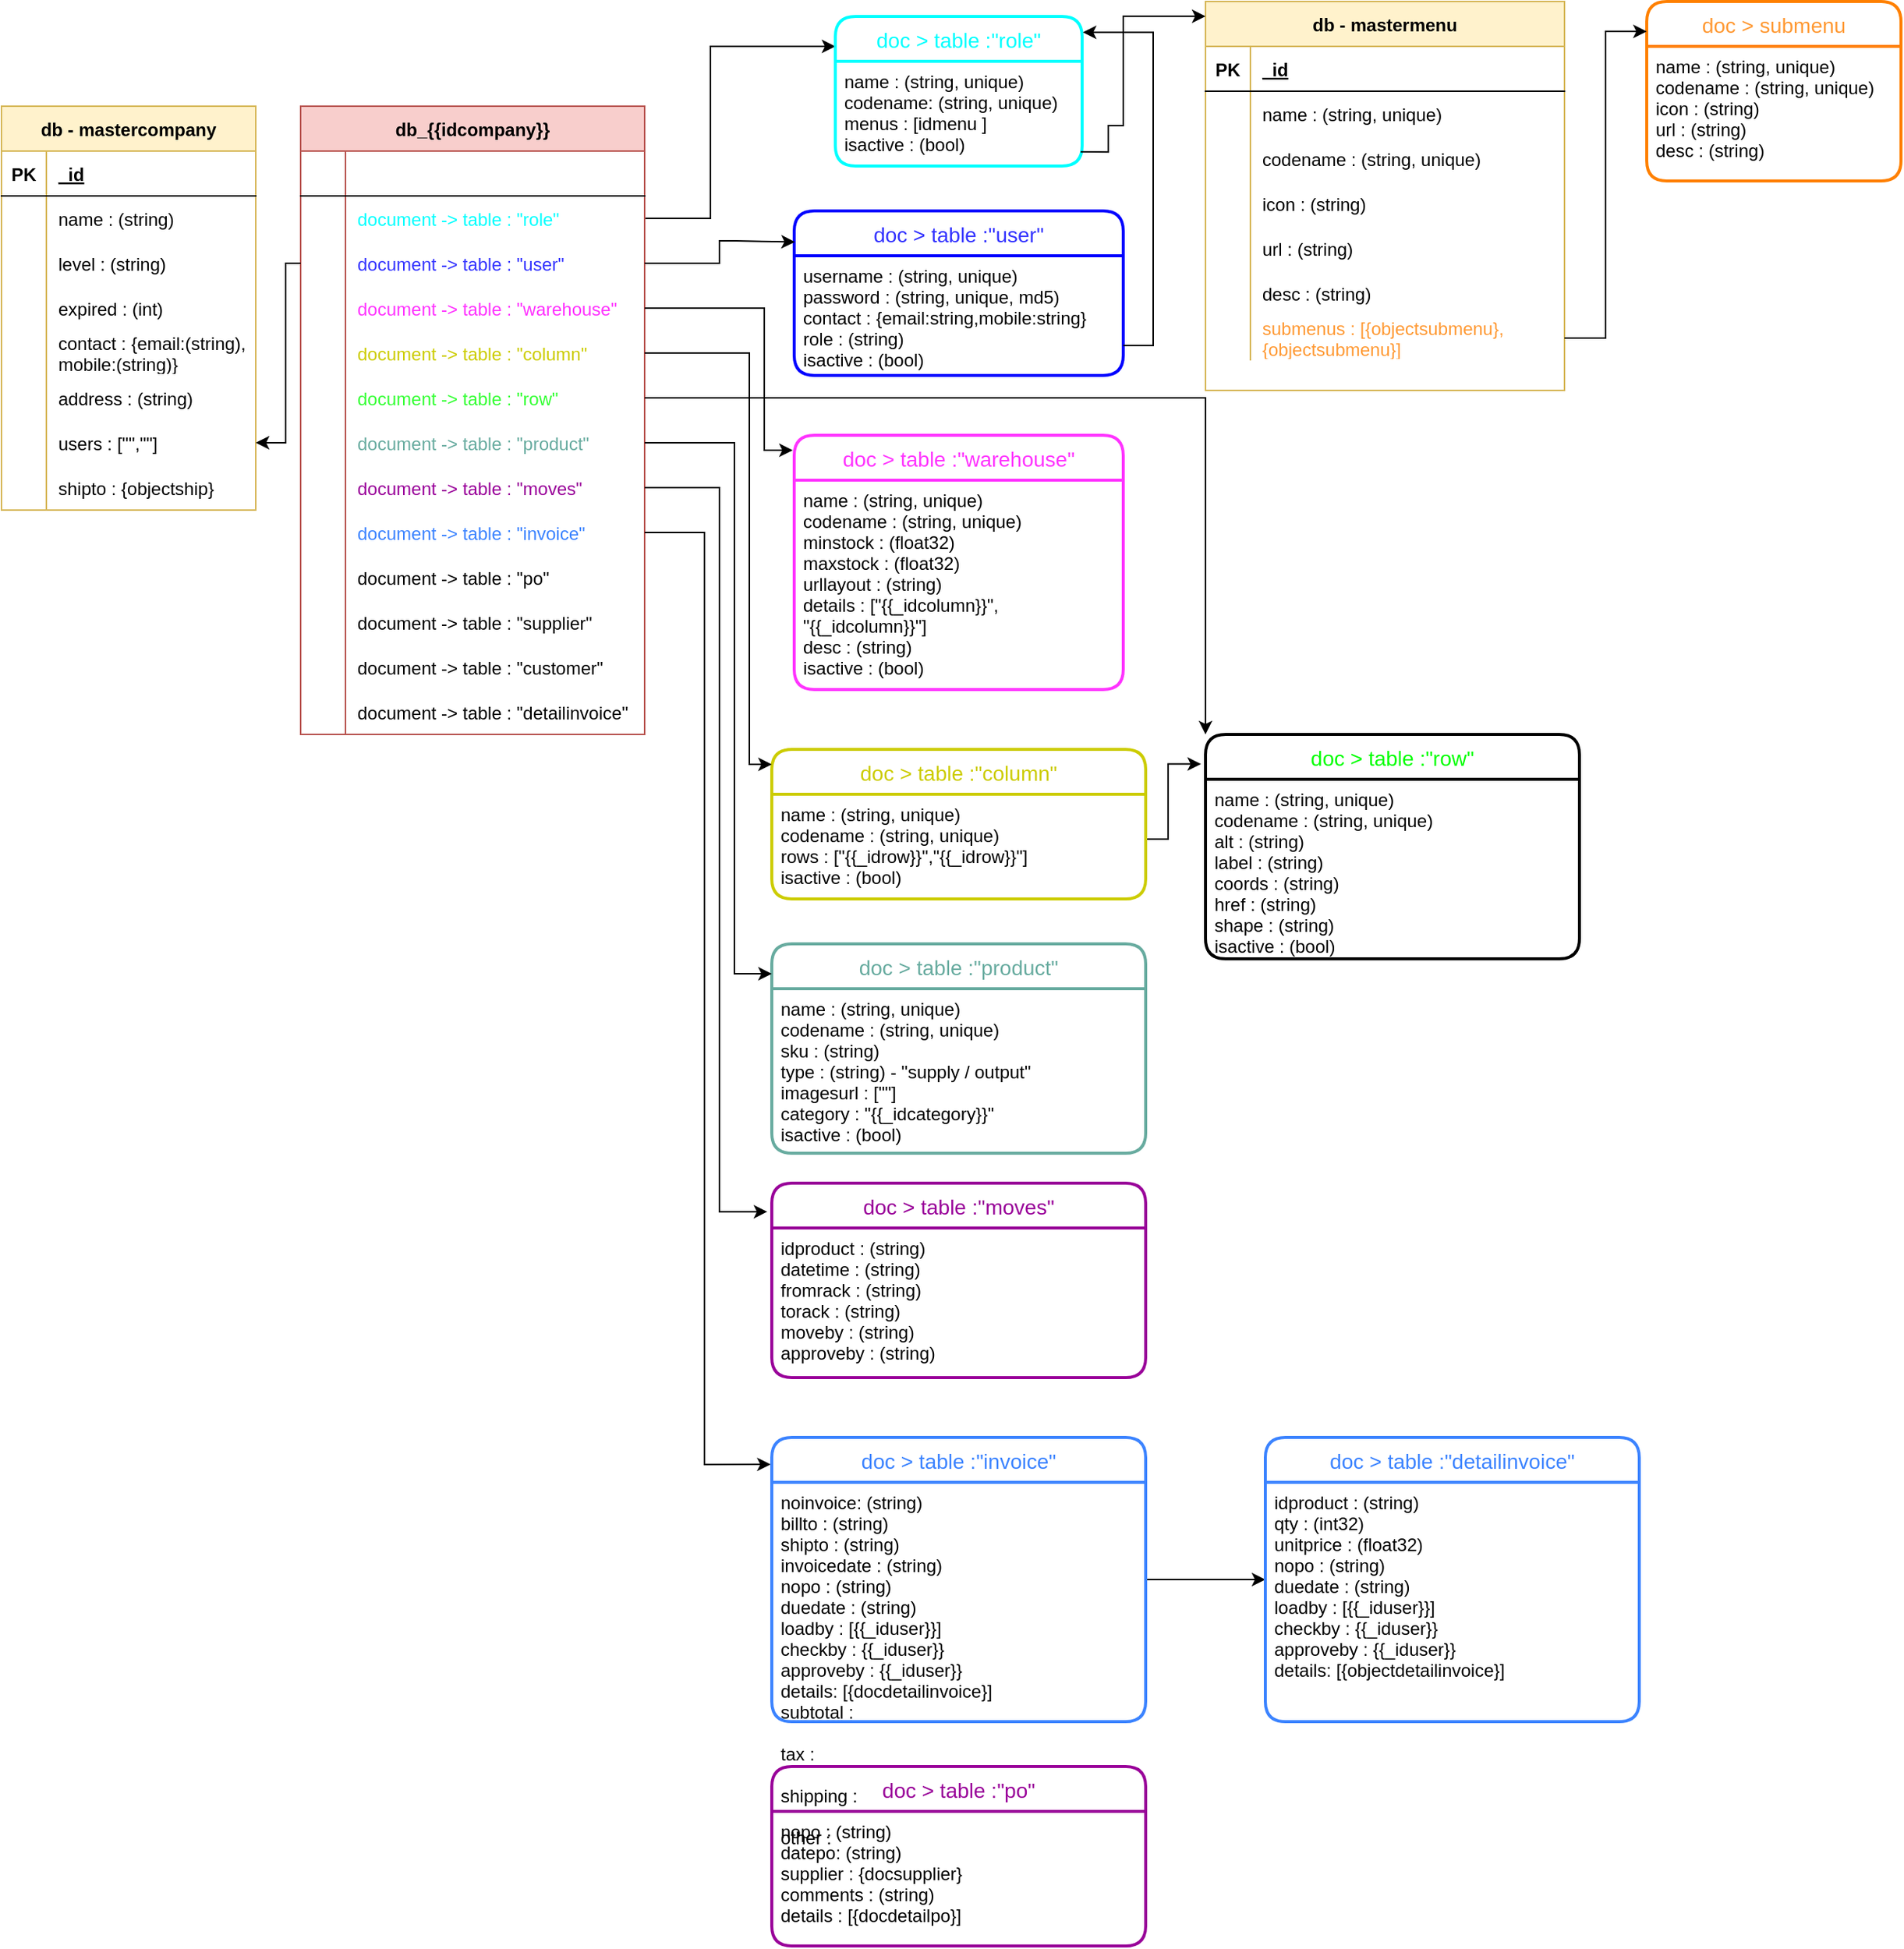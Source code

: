 <mxfile version="20.5.1" type="github">
  <diagram id="B4sp6tkjbq-qY0KO3aS_" name="Page-1">
    <mxGraphModel dx="526" dy="1362" grid="1" gridSize="10" guides="1" tooltips="1" connect="1" arrows="1" fold="1" page="1" pageScale="1" pageWidth="850" pageHeight="1100" math="0" shadow="0">
      <root>
        <mxCell id="0" />
        <mxCell id="1" parent="0" />
        <mxCell id="GO1e90xstaqXlvDwQSsc-14" value="db - mastercompany" style="shape=table;startSize=30;container=1;collapsible=1;childLayout=tableLayout;fixedRows=1;rowLines=0;fontStyle=1;align=center;resizeLast=1;fillColor=#fff2cc;strokeColor=#d6b656;" parent="1" vertex="1">
          <mxGeometry x="20" y="10" width="170" height="270" as="geometry" />
        </mxCell>
        <mxCell id="GO1e90xstaqXlvDwQSsc-15" value="" style="shape=tableRow;horizontal=0;startSize=0;swimlaneHead=0;swimlaneBody=0;fillColor=none;collapsible=0;dropTarget=0;points=[[0,0.5],[1,0.5]];portConstraint=eastwest;top=0;left=0;right=0;bottom=1;" parent="GO1e90xstaqXlvDwQSsc-14" vertex="1">
          <mxGeometry y="30" width="170" height="30" as="geometry" />
        </mxCell>
        <mxCell id="GO1e90xstaqXlvDwQSsc-16" value="PK" style="shape=partialRectangle;connectable=0;fillColor=none;top=0;left=0;bottom=0;right=0;fontStyle=1;overflow=hidden;" parent="GO1e90xstaqXlvDwQSsc-15" vertex="1">
          <mxGeometry width="30" height="30" as="geometry">
            <mxRectangle width="30" height="30" as="alternateBounds" />
          </mxGeometry>
        </mxCell>
        <mxCell id="GO1e90xstaqXlvDwQSsc-17" value="_id" style="shape=partialRectangle;connectable=0;fillColor=none;top=0;left=0;bottom=0;right=0;align=left;spacingLeft=6;fontStyle=5;overflow=hidden;" parent="GO1e90xstaqXlvDwQSsc-15" vertex="1">
          <mxGeometry x="30" width="140" height="30" as="geometry">
            <mxRectangle width="140" height="30" as="alternateBounds" />
          </mxGeometry>
        </mxCell>
        <mxCell id="GO1e90xstaqXlvDwQSsc-18" value="" style="shape=tableRow;horizontal=0;startSize=0;swimlaneHead=0;swimlaneBody=0;fillColor=none;collapsible=0;dropTarget=0;points=[[0,0.5],[1,0.5]];portConstraint=eastwest;top=0;left=0;right=0;bottom=0;" parent="GO1e90xstaqXlvDwQSsc-14" vertex="1">
          <mxGeometry y="60" width="170" height="30" as="geometry" />
        </mxCell>
        <mxCell id="GO1e90xstaqXlvDwQSsc-19" value="" style="shape=partialRectangle;connectable=0;fillColor=none;top=0;left=0;bottom=0;right=0;editable=1;overflow=hidden;" parent="GO1e90xstaqXlvDwQSsc-18" vertex="1">
          <mxGeometry width="30" height="30" as="geometry">
            <mxRectangle width="30" height="30" as="alternateBounds" />
          </mxGeometry>
        </mxCell>
        <mxCell id="GO1e90xstaqXlvDwQSsc-20" value="name : (string)" style="shape=partialRectangle;connectable=0;fillColor=none;top=0;left=0;bottom=0;right=0;align=left;spacingLeft=6;overflow=hidden;" parent="GO1e90xstaqXlvDwQSsc-18" vertex="1">
          <mxGeometry x="30" width="140" height="30" as="geometry">
            <mxRectangle width="140" height="30" as="alternateBounds" />
          </mxGeometry>
        </mxCell>
        <mxCell id="GO1e90xstaqXlvDwQSsc-21" value="" style="shape=tableRow;horizontal=0;startSize=0;swimlaneHead=0;swimlaneBody=0;fillColor=none;collapsible=0;dropTarget=0;points=[[0,0.5],[1,0.5]];portConstraint=eastwest;top=0;left=0;right=0;bottom=0;" parent="GO1e90xstaqXlvDwQSsc-14" vertex="1">
          <mxGeometry y="90" width="170" height="30" as="geometry" />
        </mxCell>
        <mxCell id="GO1e90xstaqXlvDwQSsc-22" value="" style="shape=partialRectangle;connectable=0;fillColor=none;top=0;left=0;bottom=0;right=0;editable=1;overflow=hidden;" parent="GO1e90xstaqXlvDwQSsc-21" vertex="1">
          <mxGeometry width="30" height="30" as="geometry">
            <mxRectangle width="30" height="30" as="alternateBounds" />
          </mxGeometry>
        </mxCell>
        <mxCell id="GO1e90xstaqXlvDwQSsc-23" value="level : (string)" style="shape=partialRectangle;connectable=0;fillColor=none;top=0;left=0;bottom=0;right=0;align=left;spacingLeft=6;overflow=hidden;" parent="GO1e90xstaqXlvDwQSsc-21" vertex="1">
          <mxGeometry x="30" width="140" height="30" as="geometry">
            <mxRectangle width="140" height="30" as="alternateBounds" />
          </mxGeometry>
        </mxCell>
        <mxCell id="GO1e90xstaqXlvDwQSsc-24" value="" style="shape=tableRow;horizontal=0;startSize=0;swimlaneHead=0;swimlaneBody=0;fillColor=none;collapsible=0;dropTarget=0;points=[[0,0.5],[1,0.5]];portConstraint=eastwest;top=0;left=0;right=0;bottom=0;" parent="GO1e90xstaqXlvDwQSsc-14" vertex="1">
          <mxGeometry y="120" width="170" height="30" as="geometry" />
        </mxCell>
        <mxCell id="GO1e90xstaqXlvDwQSsc-25" value="" style="shape=partialRectangle;connectable=0;fillColor=none;top=0;left=0;bottom=0;right=0;editable=1;overflow=hidden;" parent="GO1e90xstaqXlvDwQSsc-24" vertex="1">
          <mxGeometry width="30" height="30" as="geometry">
            <mxRectangle width="30" height="30" as="alternateBounds" />
          </mxGeometry>
        </mxCell>
        <mxCell id="GO1e90xstaqXlvDwQSsc-26" value="expired : (int)" style="shape=partialRectangle;connectable=0;fillColor=none;top=0;left=0;bottom=0;right=0;align=left;spacingLeft=6;overflow=hidden;" parent="GO1e90xstaqXlvDwQSsc-24" vertex="1">
          <mxGeometry x="30" width="140" height="30" as="geometry">
            <mxRectangle width="140" height="30" as="alternateBounds" />
          </mxGeometry>
        </mxCell>
        <mxCell id="GO1e90xstaqXlvDwQSsc-27" value="" style="shape=tableRow;horizontal=0;startSize=0;swimlaneHead=0;swimlaneBody=0;fillColor=none;collapsible=0;dropTarget=0;points=[[0,0.5],[1,0.5]];portConstraint=eastwest;top=0;left=0;right=0;bottom=0;" parent="GO1e90xstaqXlvDwQSsc-14" vertex="1">
          <mxGeometry y="150" width="170" height="30" as="geometry" />
        </mxCell>
        <mxCell id="GO1e90xstaqXlvDwQSsc-28" value="" style="shape=partialRectangle;connectable=0;fillColor=none;top=0;left=0;bottom=0;right=0;editable=1;overflow=hidden;" parent="GO1e90xstaqXlvDwQSsc-27" vertex="1">
          <mxGeometry width="30" height="30" as="geometry">
            <mxRectangle width="30" height="30" as="alternateBounds" />
          </mxGeometry>
        </mxCell>
        <mxCell id="GO1e90xstaqXlvDwQSsc-29" value="contact : {email:(string),&#xa;mobile:(string)}" style="shape=partialRectangle;connectable=0;fillColor=none;top=0;left=0;bottom=0;right=0;align=left;spacingLeft=6;overflow=hidden;" parent="GO1e90xstaqXlvDwQSsc-27" vertex="1">
          <mxGeometry x="30" width="140" height="30" as="geometry">
            <mxRectangle width="140" height="30" as="alternateBounds" />
          </mxGeometry>
        </mxCell>
        <mxCell id="GO1e90xstaqXlvDwQSsc-30" value="" style="shape=tableRow;horizontal=0;startSize=0;swimlaneHead=0;swimlaneBody=0;fillColor=none;collapsible=0;dropTarget=0;points=[[0,0.5],[1,0.5]];portConstraint=eastwest;top=0;left=0;right=0;bottom=0;" parent="GO1e90xstaqXlvDwQSsc-14" vertex="1">
          <mxGeometry y="180" width="170" height="30" as="geometry" />
        </mxCell>
        <mxCell id="GO1e90xstaqXlvDwQSsc-31" value="" style="shape=partialRectangle;connectable=0;fillColor=none;top=0;left=0;bottom=0;right=0;editable=1;overflow=hidden;" parent="GO1e90xstaqXlvDwQSsc-30" vertex="1">
          <mxGeometry width="30" height="30" as="geometry">
            <mxRectangle width="30" height="30" as="alternateBounds" />
          </mxGeometry>
        </mxCell>
        <mxCell id="GO1e90xstaqXlvDwQSsc-32" value="address : (string)" style="shape=partialRectangle;connectable=0;fillColor=none;top=0;left=0;bottom=0;right=0;align=left;spacingLeft=6;overflow=hidden;" parent="GO1e90xstaqXlvDwQSsc-30" vertex="1">
          <mxGeometry x="30" width="140" height="30" as="geometry">
            <mxRectangle width="140" height="30" as="alternateBounds" />
          </mxGeometry>
        </mxCell>
        <mxCell id="GO1e90xstaqXlvDwQSsc-33" value="" style="shape=tableRow;horizontal=0;startSize=0;swimlaneHead=0;swimlaneBody=0;fillColor=none;collapsible=0;dropTarget=0;points=[[0,0.5],[1,0.5]];portConstraint=eastwest;top=0;left=0;right=0;bottom=0;" parent="GO1e90xstaqXlvDwQSsc-14" vertex="1">
          <mxGeometry y="210" width="170" height="30" as="geometry" />
        </mxCell>
        <mxCell id="GO1e90xstaqXlvDwQSsc-34" value="" style="shape=partialRectangle;connectable=0;fillColor=none;top=0;left=0;bottom=0;right=0;editable=1;overflow=hidden;" parent="GO1e90xstaqXlvDwQSsc-33" vertex="1">
          <mxGeometry width="30" height="30" as="geometry">
            <mxRectangle width="30" height="30" as="alternateBounds" />
          </mxGeometry>
        </mxCell>
        <mxCell id="GO1e90xstaqXlvDwQSsc-35" value="users : [&quot;&quot;,&quot;&quot;]" style="shape=partialRectangle;connectable=0;fillColor=none;top=0;left=0;bottom=0;right=0;align=left;spacingLeft=6;overflow=hidden;" parent="GO1e90xstaqXlvDwQSsc-33" vertex="1">
          <mxGeometry x="30" width="140" height="30" as="geometry">
            <mxRectangle width="140" height="30" as="alternateBounds" />
          </mxGeometry>
        </mxCell>
        <mxCell id="huxQKb0KZZLIL76tW-9W-10" value="" style="shape=tableRow;horizontal=0;startSize=0;swimlaneHead=0;swimlaneBody=0;fillColor=none;collapsible=0;dropTarget=0;points=[[0,0.5],[1,0.5]];portConstraint=eastwest;top=0;left=0;right=0;bottom=0;" vertex="1" parent="GO1e90xstaqXlvDwQSsc-14">
          <mxGeometry y="240" width="170" height="30" as="geometry" />
        </mxCell>
        <mxCell id="huxQKb0KZZLIL76tW-9W-11" value="" style="shape=partialRectangle;connectable=0;fillColor=none;top=0;left=0;bottom=0;right=0;editable=1;overflow=hidden;" vertex="1" parent="huxQKb0KZZLIL76tW-9W-10">
          <mxGeometry width="30" height="30" as="geometry">
            <mxRectangle width="30" height="30" as="alternateBounds" />
          </mxGeometry>
        </mxCell>
        <mxCell id="huxQKb0KZZLIL76tW-9W-12" value="shipto : {objectship}" style="shape=partialRectangle;connectable=0;fillColor=none;top=0;left=0;bottom=0;right=0;align=left;spacingLeft=6;overflow=hidden;" vertex="1" parent="huxQKb0KZZLIL76tW-9W-10">
          <mxGeometry x="30" width="140" height="30" as="geometry">
            <mxRectangle width="140" height="30" as="alternateBounds" />
          </mxGeometry>
        </mxCell>
        <mxCell id="GO1e90xstaqXlvDwQSsc-232" style="edgeStyle=orthogonalEdgeStyle;rounded=0;orthogonalLoop=1;jettySize=auto;html=1;exitX=1;exitY=0.5;exitDx=0;exitDy=0;" parent="1" source="GO1e90xstaqXlvDwQSsc-40" target="GO1e90xstaqXlvDwQSsc-130" edge="1">
          <mxGeometry relative="1" as="geometry">
            <mxPoint x="530" y="-30" as="targetPoint" />
            <Array as="points">
              <mxPoint x="494" y="85" />
              <mxPoint x="494" y="-30" />
            </Array>
          </mxGeometry>
        </mxCell>
        <mxCell id="GO1e90xstaqXlvDwQSsc-36" value="db_{{idcompany}}" style="shape=table;startSize=30;container=1;collapsible=1;childLayout=tableLayout;fixedRows=1;rowLines=0;fontStyle=1;align=center;resizeLast=1;fillColor=#f8cecc;strokeColor=#b85450;" parent="1" vertex="1">
          <mxGeometry x="220" y="10" width="230" height="420" as="geometry" />
        </mxCell>
        <mxCell id="GO1e90xstaqXlvDwQSsc-37" value="" style="shape=tableRow;horizontal=0;startSize=0;swimlaneHead=0;swimlaneBody=0;fillColor=none;collapsible=0;dropTarget=0;points=[[0,0.5],[1,0.5]];portConstraint=eastwest;top=0;left=0;right=0;bottom=1;" parent="GO1e90xstaqXlvDwQSsc-36" vertex="1">
          <mxGeometry y="30" width="230" height="30" as="geometry" />
        </mxCell>
        <mxCell id="GO1e90xstaqXlvDwQSsc-38" value="" style="shape=partialRectangle;connectable=0;fillColor=none;top=0;left=0;bottom=0;right=0;fontStyle=1;overflow=hidden;" parent="GO1e90xstaqXlvDwQSsc-37" vertex="1">
          <mxGeometry width="30" height="30" as="geometry">
            <mxRectangle width="30" height="30" as="alternateBounds" />
          </mxGeometry>
        </mxCell>
        <mxCell id="GO1e90xstaqXlvDwQSsc-39" value="" style="shape=partialRectangle;connectable=0;fillColor=none;top=0;left=0;bottom=0;right=0;align=left;spacingLeft=6;fontStyle=5;overflow=hidden;" parent="GO1e90xstaqXlvDwQSsc-37" vertex="1">
          <mxGeometry x="30" width="200" height="30" as="geometry">
            <mxRectangle width="200" height="30" as="alternateBounds" />
          </mxGeometry>
        </mxCell>
        <mxCell id="GO1e90xstaqXlvDwQSsc-40" value="" style="shape=tableRow;horizontal=0;startSize=0;swimlaneHead=0;swimlaneBody=0;fillColor=none;collapsible=0;dropTarget=0;points=[[0,0.5],[1,0.5]];portConstraint=eastwest;top=0;left=0;right=0;bottom=0;" parent="GO1e90xstaqXlvDwQSsc-36" vertex="1">
          <mxGeometry y="60" width="230" height="30" as="geometry" />
        </mxCell>
        <mxCell id="GO1e90xstaqXlvDwQSsc-41" value="" style="shape=partialRectangle;connectable=0;fillColor=none;top=0;left=0;bottom=0;right=0;editable=1;overflow=hidden;" parent="GO1e90xstaqXlvDwQSsc-40" vertex="1">
          <mxGeometry width="30" height="30" as="geometry">
            <mxRectangle width="30" height="30" as="alternateBounds" />
          </mxGeometry>
        </mxCell>
        <mxCell id="GO1e90xstaqXlvDwQSsc-42" value="document -&gt; table : &quot;role&quot;" style="shape=partialRectangle;connectable=0;fillColor=none;top=0;left=0;bottom=0;right=0;align=left;spacingLeft=6;overflow=hidden;fontColor=#00FFFF;" parent="GO1e90xstaqXlvDwQSsc-40" vertex="1">
          <mxGeometry x="30" width="200" height="30" as="geometry">
            <mxRectangle width="200" height="30" as="alternateBounds" />
          </mxGeometry>
        </mxCell>
        <mxCell id="GO1e90xstaqXlvDwQSsc-43" value="" style="shape=tableRow;horizontal=0;startSize=0;swimlaneHead=0;swimlaneBody=0;fillColor=none;collapsible=0;dropTarget=0;points=[[0,0.5],[1,0.5]];portConstraint=eastwest;top=0;left=0;right=0;bottom=0;" parent="GO1e90xstaqXlvDwQSsc-36" vertex="1">
          <mxGeometry y="90" width="230" height="30" as="geometry" />
        </mxCell>
        <mxCell id="GO1e90xstaqXlvDwQSsc-44" value="" style="shape=partialRectangle;connectable=0;fillColor=none;top=0;left=0;bottom=0;right=0;editable=1;overflow=hidden;" parent="GO1e90xstaqXlvDwQSsc-43" vertex="1">
          <mxGeometry width="30" height="30" as="geometry">
            <mxRectangle width="30" height="30" as="alternateBounds" />
          </mxGeometry>
        </mxCell>
        <mxCell id="GO1e90xstaqXlvDwQSsc-45" value="document -&gt; table : &quot;user&quot;" style="shape=partialRectangle;connectable=0;fillColor=none;top=0;left=0;bottom=0;right=0;align=left;spacingLeft=6;overflow=hidden;strokeColor=#3333FF;fontColor=#3333FF;" parent="GO1e90xstaqXlvDwQSsc-43" vertex="1">
          <mxGeometry x="30" width="200" height="30" as="geometry">
            <mxRectangle width="200" height="30" as="alternateBounds" />
          </mxGeometry>
        </mxCell>
        <mxCell id="GO1e90xstaqXlvDwQSsc-46" value="" style="shape=tableRow;horizontal=0;startSize=0;swimlaneHead=0;swimlaneBody=0;fillColor=none;collapsible=0;dropTarget=0;points=[[0,0.5],[1,0.5]];portConstraint=eastwest;top=0;left=0;right=0;bottom=0;" parent="GO1e90xstaqXlvDwQSsc-36" vertex="1">
          <mxGeometry y="120" width="230" height="30" as="geometry" />
        </mxCell>
        <mxCell id="GO1e90xstaqXlvDwQSsc-47" value="" style="shape=partialRectangle;connectable=0;fillColor=none;top=0;left=0;bottom=0;right=0;editable=1;overflow=hidden;" parent="GO1e90xstaqXlvDwQSsc-46" vertex="1">
          <mxGeometry width="30" height="30" as="geometry">
            <mxRectangle width="30" height="30" as="alternateBounds" />
          </mxGeometry>
        </mxCell>
        <mxCell id="GO1e90xstaqXlvDwQSsc-48" value="document -&gt; table : &quot;warehouse&quot;" style="shape=partialRectangle;connectable=0;fillColor=none;top=0;left=0;bottom=0;right=0;align=left;spacingLeft=6;overflow=hidden;fontColor=#FF33FF;" parent="GO1e90xstaqXlvDwQSsc-46" vertex="1">
          <mxGeometry x="30" width="200" height="30" as="geometry">
            <mxRectangle width="200" height="30" as="alternateBounds" />
          </mxGeometry>
        </mxCell>
        <mxCell id="GO1e90xstaqXlvDwQSsc-49" value="" style="shape=tableRow;horizontal=0;startSize=0;swimlaneHead=0;swimlaneBody=0;fillColor=none;collapsible=0;dropTarget=0;points=[[0,0.5],[1,0.5]];portConstraint=eastwest;top=0;left=0;right=0;bottom=0;" parent="GO1e90xstaqXlvDwQSsc-36" vertex="1">
          <mxGeometry y="150" width="230" height="30" as="geometry" />
        </mxCell>
        <mxCell id="GO1e90xstaqXlvDwQSsc-50" value="" style="shape=partialRectangle;connectable=0;fillColor=none;top=0;left=0;bottom=0;right=0;editable=1;overflow=hidden;" parent="GO1e90xstaqXlvDwQSsc-49" vertex="1">
          <mxGeometry width="30" height="30" as="geometry">
            <mxRectangle width="30" height="30" as="alternateBounds" />
          </mxGeometry>
        </mxCell>
        <mxCell id="GO1e90xstaqXlvDwQSsc-51" value="document -&gt; table : &quot;column&quot;" style="shape=partialRectangle;connectable=0;fillColor=none;top=0;left=0;bottom=0;right=0;align=left;spacingLeft=6;overflow=hidden;fontColor=#CCCC00;" parent="GO1e90xstaqXlvDwQSsc-49" vertex="1">
          <mxGeometry x="30" width="200" height="30" as="geometry">
            <mxRectangle width="200" height="30" as="alternateBounds" />
          </mxGeometry>
        </mxCell>
        <mxCell id="GO1e90xstaqXlvDwQSsc-52" value="" style="shape=tableRow;horizontal=0;startSize=0;swimlaneHead=0;swimlaneBody=0;fillColor=none;collapsible=0;dropTarget=0;points=[[0,0.5],[1,0.5]];portConstraint=eastwest;top=0;left=0;right=0;bottom=0;" parent="GO1e90xstaqXlvDwQSsc-36" vertex="1">
          <mxGeometry y="180" width="230" height="30" as="geometry" />
        </mxCell>
        <mxCell id="GO1e90xstaqXlvDwQSsc-53" value="" style="shape=partialRectangle;connectable=0;fillColor=none;top=0;left=0;bottom=0;right=0;editable=1;overflow=hidden;" parent="GO1e90xstaqXlvDwQSsc-52" vertex="1">
          <mxGeometry width="30" height="30" as="geometry">
            <mxRectangle width="30" height="30" as="alternateBounds" />
          </mxGeometry>
        </mxCell>
        <mxCell id="GO1e90xstaqXlvDwQSsc-54" value="document -&gt; table : &quot;row&quot;" style="shape=partialRectangle;connectable=0;fillColor=none;top=0;left=0;bottom=0;right=0;align=left;spacingLeft=6;overflow=hidden;fontColor=#33FF33;" parent="GO1e90xstaqXlvDwQSsc-52" vertex="1">
          <mxGeometry x="30" width="200" height="30" as="geometry">
            <mxRectangle width="200" height="30" as="alternateBounds" />
          </mxGeometry>
        </mxCell>
        <mxCell id="GO1e90xstaqXlvDwQSsc-55" value="" style="shape=tableRow;horizontal=0;startSize=0;swimlaneHead=0;swimlaneBody=0;fillColor=none;collapsible=0;dropTarget=0;points=[[0,0.5],[1,0.5]];portConstraint=eastwest;top=0;left=0;right=0;bottom=0;" parent="GO1e90xstaqXlvDwQSsc-36" vertex="1">
          <mxGeometry y="210" width="230" height="30" as="geometry" />
        </mxCell>
        <mxCell id="GO1e90xstaqXlvDwQSsc-56" value="" style="shape=partialRectangle;connectable=0;fillColor=none;top=0;left=0;bottom=0;right=0;editable=1;overflow=hidden;" parent="GO1e90xstaqXlvDwQSsc-55" vertex="1">
          <mxGeometry width="30" height="30" as="geometry">
            <mxRectangle width="30" height="30" as="alternateBounds" />
          </mxGeometry>
        </mxCell>
        <mxCell id="GO1e90xstaqXlvDwQSsc-57" value="document -&gt; table : &quot;product&quot;" style="shape=partialRectangle;connectable=0;fillColor=none;top=0;left=0;bottom=0;right=0;align=left;spacingLeft=6;overflow=hidden;strokeColor=#67AB9F;fontColor=#67AB9F;" parent="GO1e90xstaqXlvDwQSsc-55" vertex="1">
          <mxGeometry x="30" width="200" height="30" as="geometry">
            <mxRectangle width="200" height="30" as="alternateBounds" />
          </mxGeometry>
        </mxCell>
        <mxCell id="GO1e90xstaqXlvDwQSsc-92" value="" style="shape=tableRow;horizontal=0;startSize=0;swimlaneHead=0;swimlaneBody=0;fillColor=none;collapsible=0;dropTarget=0;points=[[0,0.5],[1,0.5]];portConstraint=eastwest;top=0;left=0;right=0;bottom=0;" parent="GO1e90xstaqXlvDwQSsc-36" vertex="1">
          <mxGeometry y="240" width="230" height="30" as="geometry" />
        </mxCell>
        <mxCell id="GO1e90xstaqXlvDwQSsc-93" value="" style="shape=partialRectangle;connectable=0;fillColor=none;top=0;left=0;bottom=0;right=0;editable=1;overflow=hidden;" parent="GO1e90xstaqXlvDwQSsc-92" vertex="1">
          <mxGeometry width="30" height="30" as="geometry">
            <mxRectangle width="30" height="30" as="alternateBounds" />
          </mxGeometry>
        </mxCell>
        <mxCell id="GO1e90xstaqXlvDwQSsc-94" value="document -&gt; table : &quot;moves&quot;" style="shape=partialRectangle;connectable=0;fillColor=none;top=0;left=0;bottom=0;right=0;align=left;spacingLeft=6;overflow=hidden;strokeColor=#990099;fontColor=#990099;" parent="GO1e90xstaqXlvDwQSsc-92" vertex="1">
          <mxGeometry x="30" width="200" height="30" as="geometry">
            <mxRectangle width="200" height="30" as="alternateBounds" />
          </mxGeometry>
        </mxCell>
        <mxCell id="GO1e90xstaqXlvDwQSsc-98" value="" style="shape=tableRow;horizontal=0;startSize=0;swimlaneHead=0;swimlaneBody=0;fillColor=none;collapsible=0;dropTarget=0;points=[[0,0.5],[1,0.5]];portConstraint=eastwest;top=0;left=0;right=0;bottom=0;" parent="GO1e90xstaqXlvDwQSsc-36" vertex="1">
          <mxGeometry y="270" width="230" height="30" as="geometry" />
        </mxCell>
        <mxCell id="GO1e90xstaqXlvDwQSsc-99" value="" style="shape=partialRectangle;connectable=0;fillColor=none;top=0;left=0;bottom=0;right=0;editable=1;overflow=hidden;" parent="GO1e90xstaqXlvDwQSsc-98" vertex="1">
          <mxGeometry width="30" height="30" as="geometry">
            <mxRectangle width="30" height="30" as="alternateBounds" />
          </mxGeometry>
        </mxCell>
        <mxCell id="GO1e90xstaqXlvDwQSsc-100" value="document -&gt; table : &quot;invoice&quot;" style="shape=partialRectangle;connectable=0;fillColor=none;top=0;left=0;bottom=0;right=0;align=left;spacingLeft=6;overflow=hidden;fontColor=#3B83FF;" parent="GO1e90xstaqXlvDwQSsc-98" vertex="1">
          <mxGeometry x="30" width="200" height="30" as="geometry">
            <mxRectangle width="200" height="30" as="alternateBounds" />
          </mxGeometry>
        </mxCell>
        <mxCell id="GO1e90xstaqXlvDwQSsc-331" value="" style="shape=tableRow;horizontal=0;startSize=0;swimlaneHead=0;swimlaneBody=0;fillColor=none;collapsible=0;dropTarget=0;points=[[0,0.5],[1,0.5]];portConstraint=eastwest;top=0;left=0;right=0;bottom=0;" parent="GO1e90xstaqXlvDwQSsc-36" vertex="1">
          <mxGeometry y="300" width="230" height="30" as="geometry" />
        </mxCell>
        <mxCell id="GO1e90xstaqXlvDwQSsc-332" value="" style="shape=partialRectangle;connectable=0;fillColor=none;top=0;left=0;bottom=0;right=0;editable=1;overflow=hidden;" parent="GO1e90xstaqXlvDwQSsc-331" vertex="1">
          <mxGeometry width="30" height="30" as="geometry">
            <mxRectangle width="30" height="30" as="alternateBounds" />
          </mxGeometry>
        </mxCell>
        <mxCell id="GO1e90xstaqXlvDwQSsc-333" value="document -&gt; table : &quot;po&quot;" style="shape=partialRectangle;connectable=0;fillColor=none;top=0;left=0;bottom=0;right=0;align=left;spacingLeft=6;overflow=hidden;" parent="GO1e90xstaqXlvDwQSsc-331" vertex="1">
          <mxGeometry x="30" width="200" height="30" as="geometry">
            <mxRectangle width="200" height="30" as="alternateBounds" />
          </mxGeometry>
        </mxCell>
        <mxCell id="huxQKb0KZZLIL76tW-9W-4" value="" style="shape=tableRow;horizontal=0;startSize=0;swimlaneHead=0;swimlaneBody=0;fillColor=none;collapsible=0;dropTarget=0;points=[[0,0.5],[1,0.5]];portConstraint=eastwest;top=0;left=0;right=0;bottom=0;" vertex="1" parent="GO1e90xstaqXlvDwQSsc-36">
          <mxGeometry y="330" width="230" height="30" as="geometry" />
        </mxCell>
        <mxCell id="huxQKb0KZZLIL76tW-9W-5" value="" style="shape=partialRectangle;connectable=0;fillColor=none;top=0;left=0;bottom=0;right=0;editable=1;overflow=hidden;" vertex="1" parent="huxQKb0KZZLIL76tW-9W-4">
          <mxGeometry width="30" height="30" as="geometry">
            <mxRectangle width="30" height="30" as="alternateBounds" />
          </mxGeometry>
        </mxCell>
        <mxCell id="huxQKb0KZZLIL76tW-9W-6" value="document -&gt; table : &quot;supplier&quot;" style="shape=partialRectangle;connectable=0;fillColor=none;top=0;left=0;bottom=0;right=0;align=left;spacingLeft=6;overflow=hidden;" vertex="1" parent="huxQKb0KZZLIL76tW-9W-4">
          <mxGeometry x="30" width="200" height="30" as="geometry">
            <mxRectangle width="200" height="30" as="alternateBounds" />
          </mxGeometry>
        </mxCell>
        <mxCell id="huxQKb0KZZLIL76tW-9W-15" value="" style="shape=tableRow;horizontal=0;startSize=0;swimlaneHead=0;swimlaneBody=0;fillColor=none;collapsible=0;dropTarget=0;points=[[0,0.5],[1,0.5]];portConstraint=eastwest;top=0;left=0;right=0;bottom=0;" vertex="1" parent="GO1e90xstaqXlvDwQSsc-36">
          <mxGeometry y="360" width="230" height="30" as="geometry" />
        </mxCell>
        <mxCell id="huxQKb0KZZLIL76tW-9W-16" value="" style="shape=partialRectangle;connectable=0;fillColor=none;top=0;left=0;bottom=0;right=0;editable=1;overflow=hidden;" vertex="1" parent="huxQKb0KZZLIL76tW-9W-15">
          <mxGeometry width="30" height="30" as="geometry">
            <mxRectangle width="30" height="30" as="alternateBounds" />
          </mxGeometry>
        </mxCell>
        <mxCell id="huxQKb0KZZLIL76tW-9W-17" value="document -&gt; table : &quot;customer&quot;" style="shape=partialRectangle;connectable=0;fillColor=none;top=0;left=0;bottom=0;right=0;align=left;spacingLeft=6;overflow=hidden;" vertex="1" parent="huxQKb0KZZLIL76tW-9W-15">
          <mxGeometry x="30" width="200" height="30" as="geometry">
            <mxRectangle width="200" height="30" as="alternateBounds" />
          </mxGeometry>
        </mxCell>
        <mxCell id="huxQKb0KZZLIL76tW-9W-18" value="" style="shape=tableRow;horizontal=0;startSize=0;swimlaneHead=0;swimlaneBody=0;fillColor=none;collapsible=0;dropTarget=0;points=[[0,0.5],[1,0.5]];portConstraint=eastwest;top=0;left=0;right=0;bottom=0;" vertex="1" parent="GO1e90xstaqXlvDwQSsc-36">
          <mxGeometry y="390" width="230" height="30" as="geometry" />
        </mxCell>
        <mxCell id="huxQKb0KZZLIL76tW-9W-19" value="" style="shape=partialRectangle;connectable=0;fillColor=none;top=0;left=0;bottom=0;right=0;editable=1;overflow=hidden;" vertex="1" parent="huxQKb0KZZLIL76tW-9W-18">
          <mxGeometry width="30" height="30" as="geometry">
            <mxRectangle width="30" height="30" as="alternateBounds" />
          </mxGeometry>
        </mxCell>
        <mxCell id="huxQKb0KZZLIL76tW-9W-20" value="document -&gt; table : &quot;detailinvoice&quot;" style="shape=partialRectangle;connectable=0;fillColor=none;top=0;left=0;bottom=0;right=0;align=left;spacingLeft=6;overflow=hidden;" vertex="1" parent="huxQKb0KZZLIL76tW-9W-18">
          <mxGeometry x="30" width="200" height="30" as="geometry">
            <mxRectangle width="200" height="30" as="alternateBounds" />
          </mxGeometry>
        </mxCell>
        <mxCell id="GO1e90xstaqXlvDwQSsc-133" value="doc &gt; table :&quot;user&quot;" style="swimlane;childLayout=stackLayout;horizontal=1;startSize=30;horizontalStack=0;rounded=1;fontSize=14;fontStyle=0;strokeWidth=2;resizeParent=0;resizeLast=1;shadow=0;dashed=0;align=center;fontColor=#3333FF;strokeColor=#0000FF;" parent="1" vertex="1">
          <mxGeometry x="550" y="80" width="220" height="110" as="geometry" />
        </mxCell>
        <mxCell id="GO1e90xstaqXlvDwQSsc-134" value="username : (string, unique)&#xa;password : (string, unique, md5)&#xa;contact : {email:string,mobile:string}&#xa;role : (string)&#xa;isactive : (bool)&#xa;" style="align=left;strokeColor=none;fillColor=none;spacingLeft=4;fontSize=12;verticalAlign=top;resizable=0;rotatable=0;part=1;" parent="GO1e90xstaqXlvDwQSsc-133" vertex="1">
          <mxGeometry y="30" width="220" height="80" as="geometry" />
        </mxCell>
        <mxCell id="GO1e90xstaqXlvDwQSsc-142" value="db - mastermenu" style="shape=table;startSize=30;container=1;collapsible=1;childLayout=tableLayout;fixedRows=1;rowLines=0;fontStyle=1;align=center;resizeLast=1;fillColor=#fff2cc;strokeColor=#d6b656;" parent="1" vertex="1">
          <mxGeometry x="825" y="-60" width="240" height="260" as="geometry" />
        </mxCell>
        <mxCell id="GO1e90xstaqXlvDwQSsc-143" value="" style="shape=tableRow;horizontal=0;startSize=0;swimlaneHead=0;swimlaneBody=0;fillColor=none;collapsible=0;dropTarget=0;points=[[0,0.5],[1,0.5]];portConstraint=eastwest;top=0;left=0;right=0;bottom=1;" parent="GO1e90xstaqXlvDwQSsc-142" vertex="1">
          <mxGeometry y="30" width="240" height="30" as="geometry" />
        </mxCell>
        <mxCell id="GO1e90xstaqXlvDwQSsc-144" value="PK" style="shape=partialRectangle;connectable=0;fillColor=none;top=0;left=0;bottom=0;right=0;fontStyle=1;overflow=hidden;" parent="GO1e90xstaqXlvDwQSsc-143" vertex="1">
          <mxGeometry width="30" height="30" as="geometry">
            <mxRectangle width="30" height="30" as="alternateBounds" />
          </mxGeometry>
        </mxCell>
        <mxCell id="GO1e90xstaqXlvDwQSsc-145" value="_id" style="shape=partialRectangle;connectable=0;fillColor=none;top=0;left=0;bottom=0;right=0;align=left;spacingLeft=6;fontStyle=5;overflow=hidden;" parent="GO1e90xstaqXlvDwQSsc-143" vertex="1">
          <mxGeometry x="30" width="210" height="30" as="geometry">
            <mxRectangle width="210" height="30" as="alternateBounds" />
          </mxGeometry>
        </mxCell>
        <mxCell id="GO1e90xstaqXlvDwQSsc-146" value="" style="shape=tableRow;horizontal=0;startSize=0;swimlaneHead=0;swimlaneBody=0;fillColor=none;collapsible=0;dropTarget=0;points=[[0,0.5],[1,0.5]];portConstraint=eastwest;top=0;left=0;right=0;bottom=0;" parent="GO1e90xstaqXlvDwQSsc-142" vertex="1">
          <mxGeometry y="60" width="240" height="30" as="geometry" />
        </mxCell>
        <mxCell id="GO1e90xstaqXlvDwQSsc-147" value="" style="shape=partialRectangle;connectable=0;fillColor=none;top=0;left=0;bottom=0;right=0;editable=1;overflow=hidden;" parent="GO1e90xstaqXlvDwQSsc-146" vertex="1">
          <mxGeometry width="30" height="30" as="geometry">
            <mxRectangle width="30" height="30" as="alternateBounds" />
          </mxGeometry>
        </mxCell>
        <mxCell id="GO1e90xstaqXlvDwQSsc-148" value="name : (string, unique)" style="shape=partialRectangle;connectable=0;fillColor=none;top=0;left=0;bottom=0;right=0;align=left;spacingLeft=6;overflow=hidden;" parent="GO1e90xstaqXlvDwQSsc-146" vertex="1">
          <mxGeometry x="30" width="210" height="30" as="geometry">
            <mxRectangle width="210" height="30" as="alternateBounds" />
          </mxGeometry>
        </mxCell>
        <mxCell id="GO1e90xstaqXlvDwQSsc-149" value="" style="shape=tableRow;horizontal=0;startSize=0;swimlaneHead=0;swimlaneBody=0;fillColor=none;collapsible=0;dropTarget=0;points=[[0,0.5],[1,0.5]];portConstraint=eastwest;top=0;left=0;right=0;bottom=0;" parent="GO1e90xstaqXlvDwQSsc-142" vertex="1">
          <mxGeometry y="90" width="240" height="30" as="geometry" />
        </mxCell>
        <mxCell id="GO1e90xstaqXlvDwQSsc-150" value="" style="shape=partialRectangle;connectable=0;fillColor=none;top=0;left=0;bottom=0;right=0;editable=1;overflow=hidden;" parent="GO1e90xstaqXlvDwQSsc-149" vertex="1">
          <mxGeometry width="30" height="30" as="geometry">
            <mxRectangle width="30" height="30" as="alternateBounds" />
          </mxGeometry>
        </mxCell>
        <mxCell id="GO1e90xstaqXlvDwQSsc-151" value="codename : (string, unique)" style="shape=partialRectangle;connectable=0;fillColor=none;top=0;left=0;bottom=0;right=0;align=left;spacingLeft=6;overflow=hidden;" parent="GO1e90xstaqXlvDwQSsc-149" vertex="1">
          <mxGeometry x="30" width="210" height="30" as="geometry">
            <mxRectangle width="210" height="30" as="alternateBounds" />
          </mxGeometry>
        </mxCell>
        <mxCell id="GO1e90xstaqXlvDwQSsc-152" value="" style="shape=tableRow;horizontal=0;startSize=0;swimlaneHead=0;swimlaneBody=0;fillColor=none;collapsible=0;dropTarget=0;points=[[0,0.5],[1,0.5]];portConstraint=eastwest;top=0;left=0;right=0;bottom=0;" parent="GO1e90xstaqXlvDwQSsc-142" vertex="1">
          <mxGeometry y="120" width="240" height="30" as="geometry" />
        </mxCell>
        <mxCell id="GO1e90xstaqXlvDwQSsc-153" value="" style="shape=partialRectangle;connectable=0;fillColor=none;top=0;left=0;bottom=0;right=0;editable=1;overflow=hidden;" parent="GO1e90xstaqXlvDwQSsc-152" vertex="1">
          <mxGeometry width="30" height="30" as="geometry">
            <mxRectangle width="30" height="30" as="alternateBounds" />
          </mxGeometry>
        </mxCell>
        <mxCell id="GO1e90xstaqXlvDwQSsc-154" value="icon : (string)" style="shape=partialRectangle;connectable=0;fillColor=none;top=0;left=0;bottom=0;right=0;align=left;spacingLeft=6;overflow=hidden;" parent="GO1e90xstaqXlvDwQSsc-152" vertex="1">
          <mxGeometry x="30" width="210" height="30" as="geometry">
            <mxRectangle width="210" height="30" as="alternateBounds" />
          </mxGeometry>
        </mxCell>
        <mxCell id="GO1e90xstaqXlvDwQSsc-155" value="" style="shape=tableRow;horizontal=0;startSize=0;swimlaneHead=0;swimlaneBody=0;fillColor=none;collapsible=0;dropTarget=0;points=[[0,0.5],[1,0.5]];portConstraint=eastwest;top=0;left=0;right=0;bottom=0;" parent="GO1e90xstaqXlvDwQSsc-142" vertex="1">
          <mxGeometry y="150" width="240" height="30" as="geometry" />
        </mxCell>
        <mxCell id="GO1e90xstaqXlvDwQSsc-156" value="" style="shape=partialRectangle;connectable=0;fillColor=none;top=0;left=0;bottom=0;right=0;editable=1;overflow=hidden;" parent="GO1e90xstaqXlvDwQSsc-155" vertex="1">
          <mxGeometry width="30" height="30" as="geometry">
            <mxRectangle width="30" height="30" as="alternateBounds" />
          </mxGeometry>
        </mxCell>
        <mxCell id="GO1e90xstaqXlvDwQSsc-157" value="url : (string)" style="shape=partialRectangle;connectable=0;fillColor=none;top=0;left=0;bottom=0;right=0;align=left;spacingLeft=6;overflow=hidden;" parent="GO1e90xstaqXlvDwQSsc-155" vertex="1">
          <mxGeometry x="30" width="210" height="30" as="geometry">
            <mxRectangle width="210" height="30" as="alternateBounds" />
          </mxGeometry>
        </mxCell>
        <mxCell id="GO1e90xstaqXlvDwQSsc-158" value="" style="shape=tableRow;horizontal=0;startSize=0;swimlaneHead=0;swimlaneBody=0;fillColor=none;collapsible=0;dropTarget=0;points=[[0,0.5],[1,0.5]];portConstraint=eastwest;top=0;left=0;right=0;bottom=0;" parent="GO1e90xstaqXlvDwQSsc-142" vertex="1">
          <mxGeometry y="180" width="240" height="30" as="geometry" />
        </mxCell>
        <mxCell id="GO1e90xstaqXlvDwQSsc-159" value="" style="shape=partialRectangle;connectable=0;fillColor=none;top=0;left=0;bottom=0;right=0;editable=1;overflow=hidden;" parent="GO1e90xstaqXlvDwQSsc-158" vertex="1">
          <mxGeometry width="30" height="30" as="geometry">
            <mxRectangle width="30" height="30" as="alternateBounds" />
          </mxGeometry>
        </mxCell>
        <mxCell id="GO1e90xstaqXlvDwQSsc-160" value="desc : (string)" style="shape=partialRectangle;connectable=0;fillColor=none;top=0;left=0;bottom=0;right=0;align=left;spacingLeft=6;overflow=hidden;" parent="GO1e90xstaqXlvDwQSsc-158" vertex="1">
          <mxGeometry x="30" width="210" height="30" as="geometry">
            <mxRectangle width="210" height="30" as="alternateBounds" />
          </mxGeometry>
        </mxCell>
        <mxCell id="GO1e90xstaqXlvDwQSsc-161" value="" style="shape=tableRow;horizontal=0;startSize=0;swimlaneHead=0;swimlaneBody=0;fillColor=none;collapsible=0;dropTarget=0;points=[[0,0.5],[1,0.5]];portConstraint=eastwest;top=0;left=0;right=0;bottom=0;" parent="GO1e90xstaqXlvDwQSsc-142" vertex="1">
          <mxGeometry y="210" width="240" height="30" as="geometry" />
        </mxCell>
        <mxCell id="GO1e90xstaqXlvDwQSsc-162" value="" style="shape=partialRectangle;connectable=0;fillColor=none;top=0;left=0;bottom=0;right=0;editable=1;overflow=hidden;" parent="GO1e90xstaqXlvDwQSsc-161" vertex="1">
          <mxGeometry width="30" height="30" as="geometry">
            <mxRectangle width="30" height="30" as="alternateBounds" />
          </mxGeometry>
        </mxCell>
        <mxCell id="GO1e90xstaqXlvDwQSsc-163" value="submenus : [{objectsubmenu},&#xa;{objectsubmenu}]" style="shape=partialRectangle;connectable=0;fillColor=none;top=0;left=0;bottom=0;right=0;align=left;spacingLeft=6;overflow=hidden;fontColor=#FF9933;" parent="GO1e90xstaqXlvDwQSsc-161" vertex="1">
          <mxGeometry x="30" width="210" height="30" as="geometry">
            <mxRectangle width="210" height="30" as="alternateBounds" />
          </mxGeometry>
        </mxCell>
        <mxCell id="GO1e90xstaqXlvDwQSsc-130" value="doc &gt; table :&quot;role&quot;" style="swimlane;childLayout=stackLayout;horizontal=1;startSize=30;horizontalStack=0;rounded=1;fontSize=14;fontStyle=0;strokeWidth=2;resizeParent=0;resizeLast=1;shadow=0;dashed=0;align=center;fontColor=#00FFFF;strokeColor=#00FFFF;" parent="1" vertex="1">
          <mxGeometry x="577.5" y="-50" width="165" height="100" as="geometry" />
        </mxCell>
        <mxCell id="GO1e90xstaqXlvDwQSsc-131" value="name : (string, unique)&#xa;codename: (string, unique)&#xa;menus : [idmenu ]&#xa;isactive : (bool)&#xa;" style="align=left;strokeColor=none;fillColor=none;spacingLeft=4;fontSize=12;verticalAlign=top;resizable=0;rotatable=0;part=1;" parent="GO1e90xstaqXlvDwQSsc-130" vertex="1">
          <mxGeometry y="30" width="165" height="70" as="geometry" />
        </mxCell>
        <mxCell id="GO1e90xstaqXlvDwQSsc-236" style="edgeStyle=orthogonalEdgeStyle;rounded=0;orthogonalLoop=1;jettySize=auto;html=1;exitX=1;exitY=0.75;exitDx=0;exitDy=0;entryX=1.003;entryY=0.106;entryDx=0;entryDy=0;entryPerimeter=0;" parent="1" source="GO1e90xstaqXlvDwQSsc-134" target="GO1e90xstaqXlvDwQSsc-130" edge="1">
          <mxGeometry relative="1" as="geometry">
            <mxPoint x="700" y="-40" as="targetPoint" />
            <Array as="points">
              <mxPoint x="790" y="170" />
              <mxPoint x="790" y="-39" />
            </Array>
          </mxGeometry>
        </mxCell>
        <mxCell id="GO1e90xstaqXlvDwQSsc-239" style="edgeStyle=orthogonalEdgeStyle;rounded=0;orthogonalLoop=1;jettySize=auto;html=1;exitX=0.994;exitY=0.865;exitDx=0;exitDy=0;exitPerimeter=0;entryX=0;entryY=0.038;entryDx=0;entryDy=0;entryPerimeter=0;" parent="1" source="GO1e90xstaqXlvDwQSsc-131" target="GO1e90xstaqXlvDwQSsc-142" edge="1">
          <mxGeometry relative="1" as="geometry">
            <mxPoint x="720" as="targetPoint" />
            <Array as="points">
              <mxPoint x="760" y="41" />
              <mxPoint x="760" y="23" />
              <mxPoint x="770" y="23" />
              <mxPoint x="770" y="-50" />
            </Array>
          </mxGeometry>
        </mxCell>
        <mxCell id="GO1e90xstaqXlvDwQSsc-240" style="edgeStyle=orthogonalEdgeStyle;rounded=0;orthogonalLoop=1;jettySize=auto;html=1;exitX=0;exitY=0.5;exitDx=0;exitDy=0;" parent="1" source="GO1e90xstaqXlvDwQSsc-43" target="GO1e90xstaqXlvDwQSsc-33" edge="1">
          <mxGeometry relative="1" as="geometry">
            <Array as="points">
              <mxPoint x="210" y="115" />
              <mxPoint x="210" y="235" />
            </Array>
          </mxGeometry>
        </mxCell>
        <mxCell id="GO1e90xstaqXlvDwQSsc-241" value="doc &gt; submenu" style="swimlane;childLayout=stackLayout;horizontal=1;startSize=30;horizontalStack=0;rounded=1;fontSize=14;fontStyle=0;strokeWidth=2;resizeParent=0;resizeLast=1;shadow=0;dashed=0;align=center;fontColor=#FF9933;strokeColor=#FF8000;" parent="1" vertex="1">
          <mxGeometry x="1120" y="-60" width="170" height="120" as="geometry" />
        </mxCell>
        <mxCell id="GO1e90xstaqXlvDwQSsc-242" value="name : (string, unique)&#xa;codename : (string, unique)&#xa;icon : (string)&#xa;url : (string)&#xa;desc : (string)" style="align=left;strokeColor=none;fillColor=none;spacingLeft=4;fontSize=12;verticalAlign=top;resizable=0;rotatable=0;part=1;" parent="GO1e90xstaqXlvDwQSsc-241" vertex="1">
          <mxGeometry y="30" width="170" height="90" as="geometry" />
        </mxCell>
        <mxCell id="GO1e90xstaqXlvDwQSsc-265" style="edgeStyle=orthogonalEdgeStyle;rounded=0;orthogonalLoop=1;jettySize=auto;html=1;exitX=1;exitY=0.5;exitDx=0;exitDy=0;entryX=0;entryY=0.167;entryDx=0;entryDy=0;entryPerimeter=0;" parent="1" source="GO1e90xstaqXlvDwQSsc-161" target="GO1e90xstaqXlvDwQSsc-241" edge="1">
          <mxGeometry relative="1" as="geometry">
            <mxPoint x="1050" y="80" as="targetPoint" />
          </mxGeometry>
        </mxCell>
        <mxCell id="GO1e90xstaqXlvDwQSsc-294" style="edgeStyle=orthogonalEdgeStyle;rounded=0;orthogonalLoop=1;jettySize=auto;html=1;exitX=1;exitY=0.5;exitDx=0;exitDy=0;entryX=0.002;entryY=0.189;entryDx=0;entryDy=0;entryPerimeter=0;" parent="1" source="GO1e90xstaqXlvDwQSsc-43" target="GO1e90xstaqXlvDwQSsc-133" edge="1">
          <mxGeometry relative="1" as="geometry">
            <mxPoint x="490.067" y="-34" as="targetPoint" />
            <Array as="points">
              <mxPoint x="500" y="115" />
              <mxPoint x="500" y="100" />
              <mxPoint x="510" y="100" />
            </Array>
          </mxGeometry>
        </mxCell>
        <mxCell id="GO1e90xstaqXlvDwQSsc-295" value="doc &gt; table :&quot;warehouse&quot;" style="swimlane;childLayout=stackLayout;horizontal=1;startSize=30;horizontalStack=0;rounded=1;fontSize=14;fontStyle=0;strokeWidth=2;resizeParent=0;resizeLast=1;shadow=0;dashed=0;align=center;fontColor=#FF33FF;strokeColor=#FF33FF;" parent="1" vertex="1">
          <mxGeometry x="550" y="230" width="220" height="170" as="geometry" />
        </mxCell>
        <mxCell id="GO1e90xstaqXlvDwQSsc-296" value="name : (string, unique)&#xa;codename : (string, unique)&#xa;minstock : (float32)&#xa;maxstock : (float32)&#xa;urllayout : (string)&#xa;details : [&quot;{{_idcolumn}}&quot;,&#xa;&quot;{{_idcolumn}}&quot;]&#xa;desc : (string)&#xa;isactive : (bool)" style="align=left;strokeColor=none;fillColor=none;spacingLeft=4;fontSize=12;verticalAlign=top;resizable=0;rotatable=0;part=1;" parent="GO1e90xstaqXlvDwQSsc-295" vertex="1">
          <mxGeometry y="30" width="220" height="140" as="geometry" />
        </mxCell>
        <mxCell id="GO1e90xstaqXlvDwQSsc-325" style="edgeStyle=orthogonalEdgeStyle;rounded=0;orthogonalLoop=1;jettySize=auto;html=1;exitX=1;exitY=0.5;exitDx=0;exitDy=0;" parent="1" source="GO1e90xstaqXlvDwQSsc-46" edge="1">
          <mxGeometry relative="1" as="geometry">
            <mxPoint x="549" y="240" as="targetPoint" />
            <Array as="points">
              <mxPoint x="530" y="145" />
              <mxPoint x="530" y="240" />
              <mxPoint x="549" y="240" />
            </Array>
          </mxGeometry>
        </mxCell>
        <mxCell id="GO1e90xstaqXlvDwQSsc-330" value="" style="edgeStyle=orthogonalEdgeStyle;rounded=0;orthogonalLoop=1;jettySize=auto;html=1;entryX=-0.012;entryY=0.132;entryDx=0;entryDy=0;entryPerimeter=0;" parent="1" source="GO1e90xstaqXlvDwQSsc-326" target="GO1e90xstaqXlvDwQSsc-328" edge="1">
          <mxGeometry relative="1" as="geometry">
            <Array as="points">
              <mxPoint x="800" y="500" />
              <mxPoint x="800" y="450" />
            </Array>
          </mxGeometry>
        </mxCell>
        <mxCell id="GO1e90xstaqXlvDwQSsc-326" value="doc &gt; table :&quot;column&quot;" style="swimlane;childLayout=stackLayout;horizontal=1;startSize=30;horizontalStack=0;rounded=1;fontSize=14;fontStyle=0;strokeWidth=2;resizeParent=0;resizeLast=1;shadow=0;dashed=0;align=center;fontColor=#CCCC00;strokeColor=#CCCC00;" parent="1" vertex="1">
          <mxGeometry x="535" y="440" width="250" height="100" as="geometry" />
        </mxCell>
        <mxCell id="GO1e90xstaqXlvDwQSsc-327" value="name : (string, unique)&#xa;codename : (string, unique)&#xa;rows : [&quot;{{_idrow}}&quot;,&quot;{{_idrow}}&quot;]&#xa;isactive : (bool)" style="align=left;strokeColor=none;fillColor=none;spacingLeft=4;fontSize=12;verticalAlign=top;resizable=0;rotatable=0;part=1;fontColor=#000000;" parent="GO1e90xstaqXlvDwQSsc-326" vertex="1">
          <mxGeometry y="30" width="250" height="70" as="geometry" />
        </mxCell>
        <mxCell id="GO1e90xstaqXlvDwQSsc-328" value="doc &gt; table :&quot;row&quot;" style="swimlane;childLayout=stackLayout;horizontal=1;startSize=30;horizontalStack=0;rounded=1;fontSize=14;fontStyle=0;strokeWidth=2;resizeParent=0;resizeLast=1;shadow=0;dashed=0;align=center;fontColor=#00FF00;" parent="1" vertex="1">
          <mxGeometry x="825" y="430" width="250" height="150" as="geometry" />
        </mxCell>
        <mxCell id="GO1e90xstaqXlvDwQSsc-329" value="name : (string, unique)&#xa;codename : (string, unique)&#xa;alt : (string)&#xa;label : (string)&#xa;coords : (string)&#xa;href : (string)&#xa;shape : (string)&#xa;isactive : (bool)" style="align=left;strokeColor=none;fillColor=none;spacingLeft=4;fontSize=12;verticalAlign=top;resizable=0;rotatable=0;part=1;" parent="GO1e90xstaqXlvDwQSsc-328" vertex="1">
          <mxGeometry y="30" width="250" height="120" as="geometry" />
        </mxCell>
        <mxCell id="GO1e90xstaqXlvDwQSsc-335" value="" style="edgeStyle=orthogonalEdgeStyle;rounded=0;orthogonalLoop=1;jettySize=auto;html=1;" parent="1" source="GO1e90xstaqXlvDwQSsc-49" edge="1">
          <mxGeometry relative="1" as="geometry">
            <mxPoint x="535" y="450" as="targetPoint" />
            <Array as="points">
              <mxPoint x="520" y="175" />
              <mxPoint x="520" y="450" />
              <mxPoint x="535" y="450" />
            </Array>
          </mxGeometry>
        </mxCell>
        <mxCell id="GO1e90xstaqXlvDwQSsc-336" value="doc &gt; table :&quot;product&quot;" style="swimlane;childLayout=stackLayout;horizontal=1;startSize=30;horizontalStack=0;rounded=1;fontSize=14;fontStyle=0;strokeWidth=2;resizeParent=0;resizeLast=1;shadow=0;dashed=0;align=center;fontColor=#67AB9F;strokeColor=#67AB9F;" parent="1" vertex="1">
          <mxGeometry x="535" y="570" width="250" height="140" as="geometry" />
        </mxCell>
        <mxCell id="GO1e90xstaqXlvDwQSsc-337" value="name : (string, unique)&#xa;codename : (string, unique)&#xa;sku : (string)&#xa;type : (string) - &quot;supply / output&quot;&#xa;imagesurl : [&quot;&quot;]&#xa;category : &quot;{{_idcategory}}&quot;&#xa;isactive : (bool)" style="align=left;strokeColor=none;fillColor=none;spacingLeft=4;fontSize=12;verticalAlign=top;resizable=0;rotatable=0;part=1;fontColor=#000000;" parent="GO1e90xstaqXlvDwQSsc-336" vertex="1">
          <mxGeometry y="30" width="250" height="110" as="geometry" />
        </mxCell>
        <mxCell id="GO1e90xstaqXlvDwQSsc-338" value="" style="edgeStyle=orthogonalEdgeStyle;rounded=0;orthogonalLoop=1;jettySize=auto;html=1;fontColor=#67AB9F;" parent="1" source="GO1e90xstaqXlvDwQSsc-55" target="GO1e90xstaqXlvDwQSsc-336" edge="1">
          <mxGeometry relative="1" as="geometry">
            <mxPoint x="490" y="590" as="targetPoint" />
            <Array as="points">
              <mxPoint x="510" y="235" />
              <mxPoint x="510" y="590" />
            </Array>
          </mxGeometry>
        </mxCell>
        <mxCell id="GO1e90xstaqXlvDwQSsc-361" value="" style="edgeStyle=orthogonalEdgeStyle;rounded=0;orthogonalLoop=1;jettySize=auto;html=1;fontColor=#67AB9F;entryX=0;entryY=0;entryDx=0;entryDy=0;" parent="1" source="GO1e90xstaqXlvDwQSsc-52" target="GO1e90xstaqXlvDwQSsc-328" edge="1">
          <mxGeometry relative="1" as="geometry">
            <mxPoint x="810" y="240" as="targetPoint" />
          </mxGeometry>
        </mxCell>
        <mxCell id="GO1e90xstaqXlvDwQSsc-362" value="doc &gt; table :&quot;moves&quot;" style="swimlane;childLayout=stackLayout;horizontal=1;startSize=30;horizontalStack=0;rounded=1;fontSize=14;fontStyle=0;strokeWidth=2;resizeParent=0;resizeLast=1;shadow=0;dashed=0;align=center;fontColor=#990099;strokeColor=#990099;" parent="1" vertex="1">
          <mxGeometry x="535" y="730" width="250" height="130" as="geometry" />
        </mxCell>
        <mxCell id="GO1e90xstaqXlvDwQSsc-363" value="idproduct : (string)&#xa;datetime : (string)&#xa;fromrack : (string)&#xa;torack : (string)&#xa;moveby : (string)&#xa;approveby : (string)" style="align=left;strokeColor=none;fillColor=none;spacingLeft=4;fontSize=12;verticalAlign=top;resizable=0;rotatable=0;part=1;fontColor=#000000;" parent="GO1e90xstaqXlvDwQSsc-362" vertex="1">
          <mxGeometry y="30" width="250" height="100" as="geometry" />
        </mxCell>
        <mxCell id="GO1e90xstaqXlvDwQSsc-364" value="" style="edgeStyle=orthogonalEdgeStyle;rounded=0;orthogonalLoop=1;jettySize=auto;html=1;fontColor=#990099;entryX=-0.012;entryY=0.147;entryDx=0;entryDy=0;entryPerimeter=0;" parent="1" source="GO1e90xstaqXlvDwQSsc-92" target="GO1e90xstaqXlvDwQSsc-362" edge="1">
          <mxGeometry relative="1" as="geometry">
            <mxPoint x="480" y="750" as="targetPoint" />
            <Array as="points">
              <mxPoint x="500" y="265" />
              <mxPoint x="500" y="749" />
            </Array>
          </mxGeometry>
        </mxCell>
        <mxCell id="huxQKb0KZZLIL76tW-9W-1" value="doc &gt; table :&quot;po&quot;" style="swimlane;childLayout=stackLayout;horizontal=1;startSize=30;horizontalStack=0;rounded=1;fontSize=14;fontStyle=0;strokeWidth=2;resizeParent=0;resizeLast=1;shadow=0;dashed=0;align=center;fontColor=#990099;strokeColor=#990099;" vertex="1" parent="1">
          <mxGeometry x="535" y="1120" width="250" height="120" as="geometry" />
        </mxCell>
        <mxCell id="huxQKb0KZZLIL76tW-9W-2" value="nopo : (string)&#xa;datepo: (string)&#xa;supplier : {docsupplier}&#xa;comments : (string)&#xa;details : [{docdetailpo}]&#xa;&#xa;&#xa;" style="align=left;strokeColor=none;fillColor=none;spacingLeft=4;fontSize=12;verticalAlign=top;resizable=0;rotatable=0;part=1;fontColor=#000000;" vertex="1" parent="huxQKb0KZZLIL76tW-9W-1">
          <mxGeometry y="30" width="250" height="90" as="geometry" />
        </mxCell>
        <mxCell id="huxQKb0KZZLIL76tW-9W-3" value="" style="edgeStyle=orthogonalEdgeStyle;rounded=0;orthogonalLoop=1;jettySize=auto;html=1;entryX=-0.003;entryY=0.095;entryDx=0;entryDy=0;entryPerimeter=0;" edge="1" parent="1" source="GO1e90xstaqXlvDwQSsc-98" target="huxQKb0KZZLIL76tW-9W-8">
          <mxGeometry relative="1" as="geometry">
            <mxPoint x="510" y="930" as="targetPoint" />
            <Array as="points">
              <mxPoint x="490" y="295" />
              <mxPoint x="490" y="918" />
            </Array>
          </mxGeometry>
        </mxCell>
        <mxCell id="huxQKb0KZZLIL76tW-9W-24" value="" style="edgeStyle=orthogonalEdgeStyle;rounded=0;orthogonalLoop=1;jettySize=auto;html=1;fontColor=#3B83FF;" edge="1" parent="1" source="huxQKb0KZZLIL76tW-9W-8" target="huxQKb0KZZLIL76tW-9W-22">
          <mxGeometry relative="1" as="geometry" />
        </mxCell>
        <mxCell id="huxQKb0KZZLIL76tW-9W-8" value="doc &gt; table :&quot;invoice&quot;" style="swimlane;childLayout=stackLayout;horizontal=1;startSize=30;horizontalStack=0;rounded=1;fontSize=14;fontStyle=0;strokeWidth=2;resizeParent=0;resizeLast=1;shadow=0;dashed=0;align=center;fontColor=#3B83FF;strokeColor=#3B83FF;" vertex="1" parent="1">
          <mxGeometry x="535" y="900" width="250" height="190" as="geometry" />
        </mxCell>
        <mxCell id="huxQKb0KZZLIL76tW-9W-9" value="noinvoice: (string)&#xa;billto : (string)&#xa;shipto : (string)&#xa;invoicedate : (string)&#xa;nopo : (string)&#xa;duedate : (string)&#xa;loadby : [{{_iduser}}]&#xa;checkby : {{_iduser}}&#xa;approveby : {{_iduser}}&#xa;details: [{docdetailinvoice}]&#xa;subtotal : &#xa;&#xa;tax : &#xa;&#xa;shipping : &#xa;&#xa;other : &#xa;" style="align=left;strokeColor=none;fillColor=none;spacingLeft=4;fontSize=12;verticalAlign=top;resizable=0;rotatable=0;part=1;fontColor=#000000;" vertex="1" parent="huxQKb0KZZLIL76tW-9W-8">
          <mxGeometry y="30" width="250" height="160" as="geometry" />
        </mxCell>
        <mxCell id="huxQKb0KZZLIL76tW-9W-22" value="doc &gt; table :&quot;detailinvoice&quot;" style="swimlane;childLayout=stackLayout;horizontal=1;startSize=30;horizontalStack=0;rounded=1;fontSize=14;fontStyle=0;strokeWidth=2;resizeParent=0;resizeLast=1;shadow=0;dashed=0;align=center;fontColor=#3B83FF;strokeColor=#3B83FF;" vertex="1" parent="1">
          <mxGeometry x="865" y="900" width="250" height="190" as="geometry" />
        </mxCell>
        <mxCell id="huxQKb0KZZLIL76tW-9W-23" value="idproduct : (string)&#xa;qty : (int32)&#xa;unitprice : (float32)&#xa;nopo : (string)&#xa;duedate : (string)&#xa;loadby : [{{_iduser}}]&#xa;checkby : {{_iduser}}&#xa;approveby : {{_iduser}}&#xa;details: [{objectdetailinvoice}]&#xa;" style="align=left;strokeColor=none;fillColor=none;spacingLeft=4;fontSize=12;verticalAlign=top;resizable=0;rotatable=0;part=1;fontColor=#000000;" vertex="1" parent="huxQKb0KZZLIL76tW-9W-22">
          <mxGeometry y="30" width="250" height="160" as="geometry" />
        </mxCell>
      </root>
    </mxGraphModel>
  </diagram>
</mxfile>

